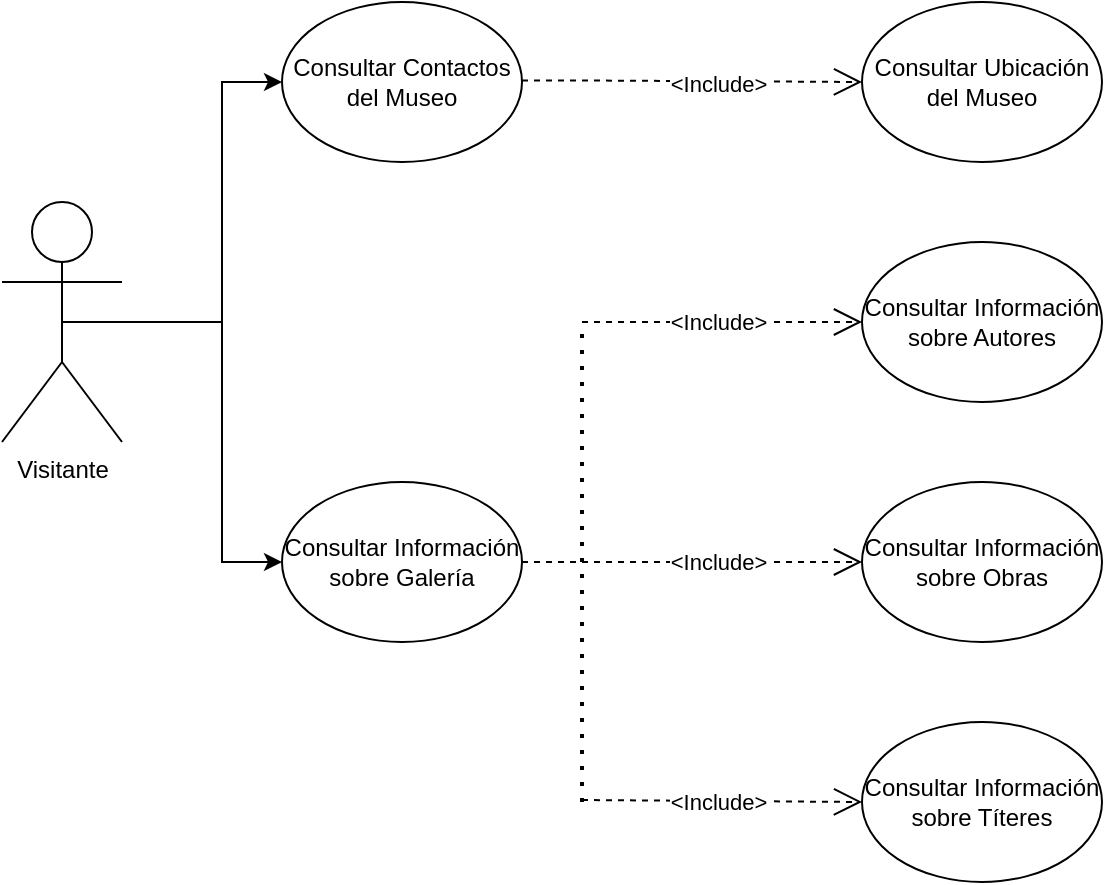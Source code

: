 <mxfile version="26.2.14">
  <diagram id="R2lEEEUBdFMjLlhIrx00" name="Page-1">
    <mxGraphModel dx="1209" dy="718" grid="1" gridSize="10" guides="1" tooltips="1" connect="1" arrows="1" fold="1" page="1" pageScale="1" pageWidth="850" pageHeight="1100" math="0" shadow="0" extFonts="Permanent Marker^https://fonts.googleapis.com/css?family=Permanent+Marker">
      <root>
        <mxCell id="0" />
        <mxCell id="1" parent="0" />
        <mxCell id="n-M0KVTwWg9jiwhVSwQF-15" style="edgeStyle=orthogonalEdgeStyle;rounded=0;orthogonalLoop=1;jettySize=auto;html=1;exitX=0.5;exitY=0.5;exitDx=0;exitDy=0;exitPerimeter=0;entryX=0;entryY=0.5;entryDx=0;entryDy=0;" parent="1" source="n-M0KVTwWg9jiwhVSwQF-1" target="n-M0KVTwWg9jiwhVSwQF-6" edge="1">
          <mxGeometry relative="1" as="geometry">
            <Array as="points">
              <mxPoint x="120" y="400" />
              <mxPoint x="120" y="280" />
            </Array>
          </mxGeometry>
        </mxCell>
        <mxCell id="n-M0KVTwWg9jiwhVSwQF-17" style="edgeStyle=orthogonalEdgeStyle;rounded=0;orthogonalLoop=1;jettySize=auto;html=1;exitX=0.5;exitY=0.5;exitDx=0;exitDy=0;exitPerimeter=0;entryX=0;entryY=0.5;entryDx=0;entryDy=0;" parent="1" source="n-M0KVTwWg9jiwhVSwQF-1" target="n-M0KVTwWg9jiwhVSwQF-7" edge="1">
          <mxGeometry relative="1" as="geometry">
            <Array as="points">
              <mxPoint x="120" y="400" />
              <mxPoint x="120" y="520" />
            </Array>
          </mxGeometry>
        </mxCell>
        <mxCell id="n-M0KVTwWg9jiwhVSwQF-1" value="Visitante" style="shape=umlActor;verticalLabelPosition=bottom;verticalAlign=top;html=1;outlineConnect=0;" parent="1" vertex="1">
          <mxGeometry x="10" y="340" width="60" height="120" as="geometry" />
        </mxCell>
        <mxCell id="n-M0KVTwWg9jiwhVSwQF-5" value="Consultar Ubicación del Museo" style="ellipse;whiteSpace=wrap;html=1;" parent="1" vertex="1">
          <mxGeometry x="440" y="240" width="120" height="80" as="geometry" />
        </mxCell>
        <mxCell id="n-M0KVTwWg9jiwhVSwQF-6" value="Consultar Contactos del Museo" style="ellipse;whiteSpace=wrap;html=1;" parent="1" vertex="1">
          <mxGeometry x="150" y="240" width="120" height="80" as="geometry" />
        </mxCell>
        <mxCell id="n-M0KVTwWg9jiwhVSwQF-7" value="Consultar Información sobre Galería" style="ellipse;whiteSpace=wrap;html=1;" parent="1" vertex="1">
          <mxGeometry x="150" y="480" width="120" height="80" as="geometry" />
        </mxCell>
        <mxCell id="jHifUcqUB8axXIx9CpFt-4" value="Consultar Información sobre Autores" style="ellipse;whiteSpace=wrap;html=1;" vertex="1" parent="1">
          <mxGeometry x="440" y="360" width="120" height="80" as="geometry" />
        </mxCell>
        <mxCell id="jHifUcqUB8axXIx9CpFt-5" value="Consultar Información sobre Obras" style="ellipse;whiteSpace=wrap;html=1;" vertex="1" parent="1">
          <mxGeometry x="440" y="480" width="120" height="80" as="geometry" />
        </mxCell>
        <mxCell id="jHifUcqUB8axXIx9CpFt-6" value="" style="endArrow=open;endSize=12;dashed=1;html=1;rounded=0;exitX=1;exitY=0.5;exitDx=0;exitDy=0;entryX=0;entryY=0.5;entryDx=0;entryDy=0;" edge="1" parent="1" target="n-M0KVTwWg9jiwhVSwQF-5">
          <mxGeometry width="160" relative="1" as="geometry">
            <mxPoint x="270.0" y="279.23" as="sourcePoint" />
            <mxPoint x="380" y="279" as="targetPoint" />
            <Array as="points">
              <mxPoint x="300" y="279.23" />
            </Array>
          </mxGeometry>
        </mxCell>
        <mxCell id="jHifUcqUB8axXIx9CpFt-7" value="&lt;span data-huuid=&quot;11957949722805636691&quot;&gt;&lt;span&gt;&amp;lt;&lt;/span&gt;&lt;/span&gt;&lt;span data-huuid=&quot;11957949722805636691&quot;&gt;&lt;span&gt;Include&amp;gt;&lt;/span&gt;&lt;/span&gt;" style="edgeLabel;html=1;align=center;verticalAlign=middle;resizable=0;points=[];" vertex="1" connectable="0" parent="jHifUcqUB8axXIx9CpFt-6">
          <mxGeometry x="-0.062" y="1" relative="1" as="geometry">
            <mxPoint x="18" y="2" as="offset" />
          </mxGeometry>
        </mxCell>
        <mxCell id="jHifUcqUB8axXIx9CpFt-12" value="Consultar Información sobre Títeres" style="ellipse;whiteSpace=wrap;html=1;" vertex="1" parent="1">
          <mxGeometry x="440" y="600" width="120" height="80" as="geometry" />
        </mxCell>
        <mxCell id="jHifUcqUB8axXIx9CpFt-13" value="" style="endArrow=open;endSize=12;dashed=1;html=1;rounded=0;entryX=0;entryY=0.5;entryDx=0;entryDy=0;exitX=1;exitY=0.5;exitDx=0;exitDy=0;" edge="1" parent="1" source="n-M0KVTwWg9jiwhVSwQF-7" target="jHifUcqUB8axXIx9CpFt-5">
          <mxGeometry width="160" relative="1" as="geometry">
            <mxPoint x="360" y="519.44" as="sourcePoint" />
            <mxPoint x="550" y="519.94" as="targetPoint" />
          </mxGeometry>
        </mxCell>
        <mxCell id="jHifUcqUB8axXIx9CpFt-14" value="&lt;span data-huuid=&quot;11957949722805636691&quot;&gt;&lt;span&gt;&amp;lt;&lt;/span&gt;&lt;/span&gt;&lt;span data-huuid=&quot;11957949722805636691&quot;&gt;&lt;span&gt;Include&amp;gt;&lt;/span&gt;&lt;/span&gt;" style="edgeLabel;html=1;align=center;verticalAlign=middle;resizable=0;points=[];" vertex="1" connectable="0" parent="jHifUcqUB8axXIx9CpFt-13">
          <mxGeometry x="-0.062" y="1" relative="1" as="geometry">
            <mxPoint x="18" y="1" as="offset" />
          </mxGeometry>
        </mxCell>
        <mxCell id="jHifUcqUB8axXIx9CpFt-16" value="" style="endArrow=open;endSize=12;dashed=1;html=1;rounded=0;entryX=0;entryY=0.5;entryDx=0;entryDy=0;" edge="1" parent="1" target="jHifUcqUB8axXIx9CpFt-4">
          <mxGeometry x="-0.833" y="-60" width="160" relative="1" as="geometry">
            <mxPoint x="300" y="400" as="sourcePoint" />
            <mxPoint x="530" y="480" as="targetPoint" />
            <mxPoint as="offset" />
          </mxGeometry>
        </mxCell>
        <mxCell id="jHifUcqUB8axXIx9CpFt-17" value="" style="endArrow=none;dashed=1;html=1;dashPattern=1 3;strokeWidth=2;rounded=0;" edge="1" parent="1">
          <mxGeometry width="50" height="50" relative="1" as="geometry">
            <mxPoint x="300" y="520" as="sourcePoint" />
            <mxPoint x="300" y="400" as="targetPoint" />
          </mxGeometry>
        </mxCell>
        <mxCell id="jHifUcqUB8axXIx9CpFt-18" value="&lt;span data-huuid=&quot;11957949722805636691&quot;&gt;&lt;span&gt;&amp;lt;&lt;/span&gt;&lt;/span&gt;&lt;span data-huuid=&quot;11957949722805636691&quot;&gt;&lt;span&gt;Include&amp;gt;&lt;/span&gt;&lt;/span&gt;" style="edgeLabel;html=1;align=center;verticalAlign=middle;resizable=0;points=[];" vertex="1" connectable="0" parent="1">
          <mxGeometry x="367.996" y="400.001" as="geometry" />
        </mxCell>
        <mxCell id="jHifUcqUB8axXIx9CpFt-19" value="" style="endArrow=open;endSize=12;dashed=1;html=1;rounded=0;entryX=0;entryY=0.5;entryDx=0;entryDy=0;" edge="1" parent="1" target="jHifUcqUB8axXIx9CpFt-12">
          <mxGeometry x="-0.833" y="-60" width="160" relative="1" as="geometry">
            <mxPoint x="300" y="639" as="sourcePoint" />
            <mxPoint x="560" y="639.44" as="targetPoint" />
            <mxPoint as="offset" />
          </mxGeometry>
        </mxCell>
        <mxCell id="jHifUcqUB8axXIx9CpFt-20" value="" style="endArrow=none;dashed=1;html=1;dashPattern=1 3;strokeWidth=2;rounded=0;" edge="1" parent="1">
          <mxGeometry width="50" height="50" relative="1" as="geometry">
            <mxPoint x="300" y="640" as="sourcePoint" />
            <mxPoint x="300" y="520" as="targetPoint" />
          </mxGeometry>
        </mxCell>
        <mxCell id="jHifUcqUB8axXIx9CpFt-21" value="&lt;span data-huuid=&quot;11957949722805636691&quot;&gt;&lt;span&gt;&amp;lt;&lt;/span&gt;&lt;/span&gt;&lt;span data-huuid=&quot;11957949722805636691&quot;&gt;&lt;span&gt;Include&amp;gt;&lt;/span&gt;&lt;/span&gt;" style="edgeLabel;html=1;align=center;verticalAlign=middle;resizable=0;points=[];" vertex="1" connectable="0" parent="1">
          <mxGeometry x="367.996" y="640.001" as="geometry" />
        </mxCell>
      </root>
    </mxGraphModel>
  </diagram>
</mxfile>
